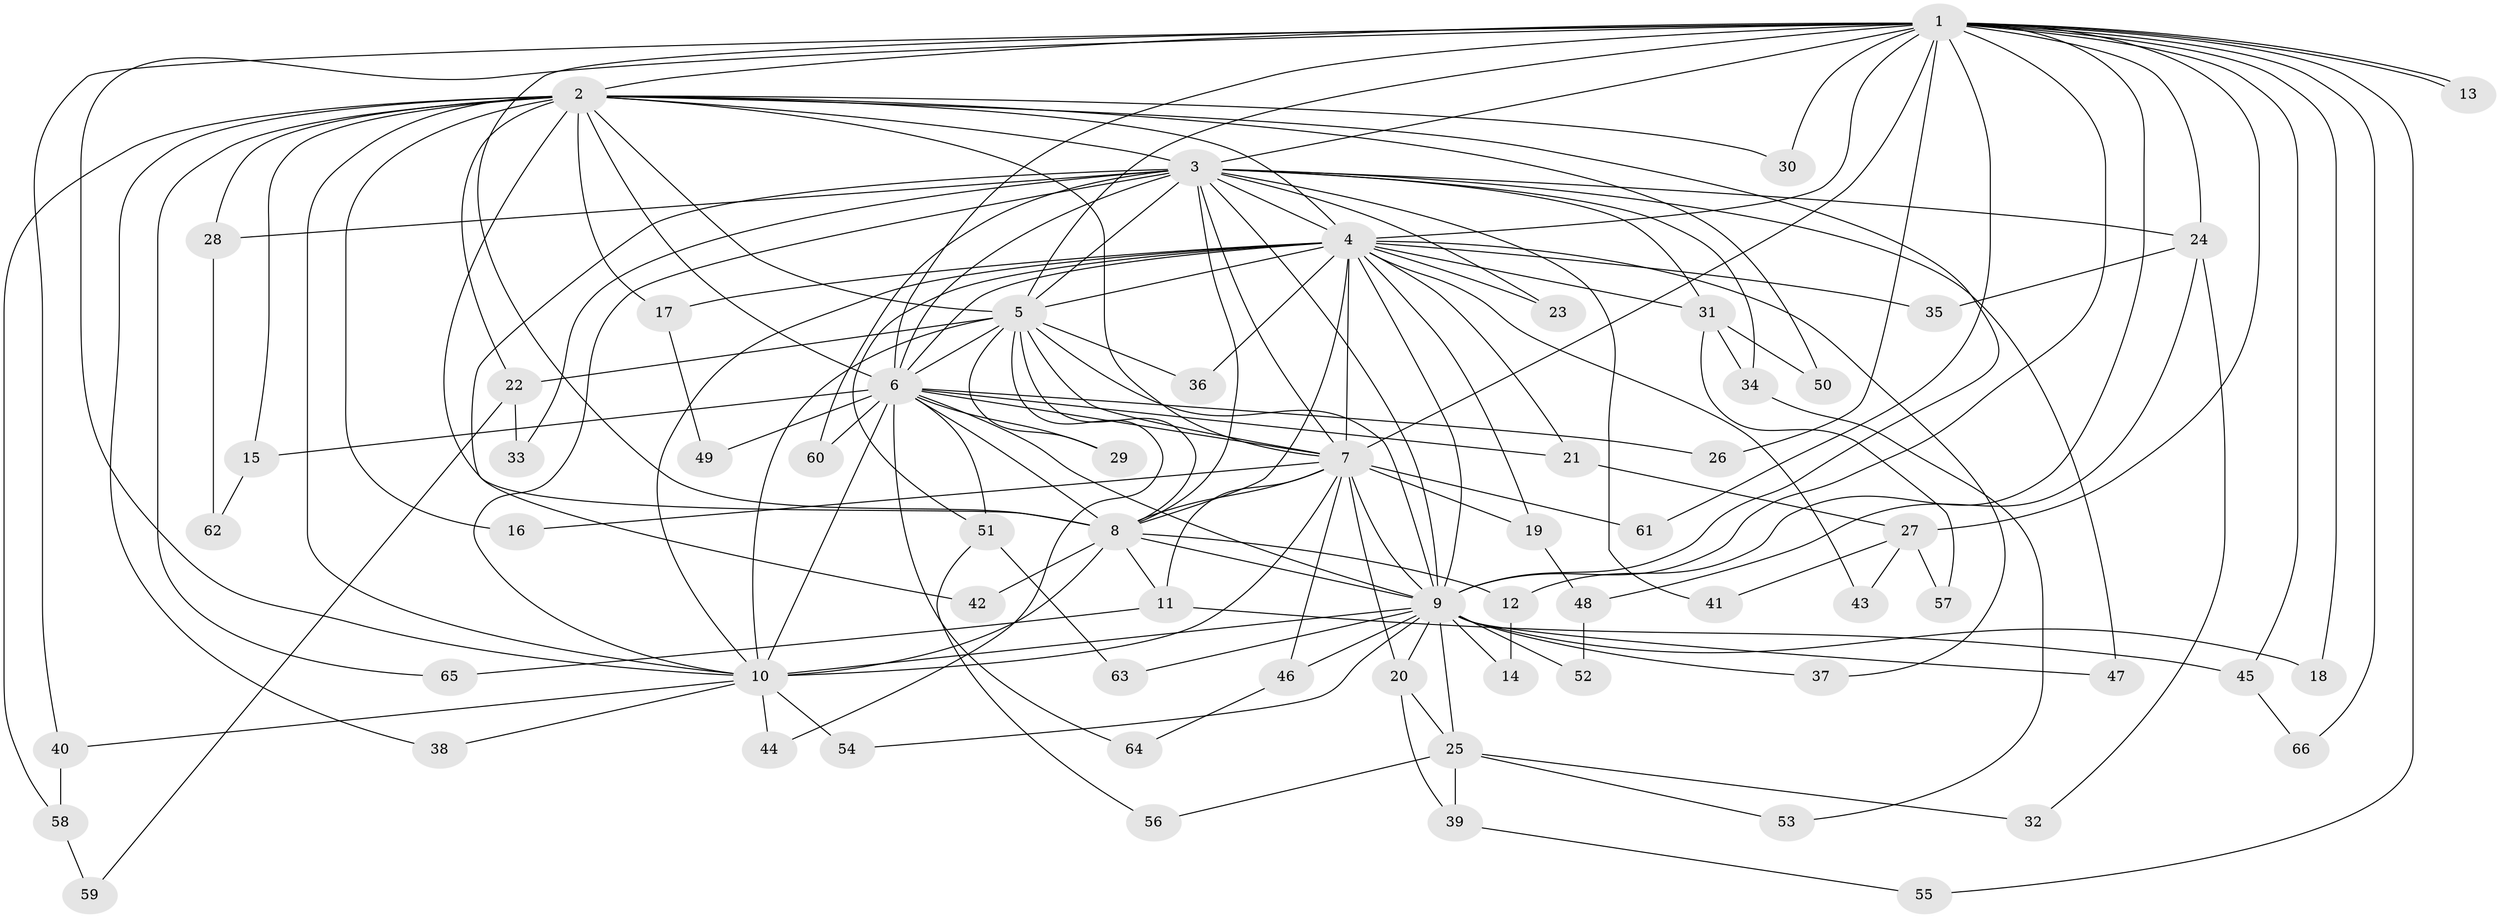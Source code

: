 // Generated by graph-tools (version 1.1) at 2025/35/03/09/25 02:35:15]
// undirected, 66 vertices, 157 edges
graph export_dot {
graph [start="1"]
  node [color=gray90,style=filled];
  1;
  2;
  3;
  4;
  5;
  6;
  7;
  8;
  9;
  10;
  11;
  12;
  13;
  14;
  15;
  16;
  17;
  18;
  19;
  20;
  21;
  22;
  23;
  24;
  25;
  26;
  27;
  28;
  29;
  30;
  31;
  32;
  33;
  34;
  35;
  36;
  37;
  38;
  39;
  40;
  41;
  42;
  43;
  44;
  45;
  46;
  47;
  48;
  49;
  50;
  51;
  52;
  53;
  54;
  55;
  56;
  57;
  58;
  59;
  60;
  61;
  62;
  63;
  64;
  65;
  66;
  1 -- 2;
  1 -- 3;
  1 -- 4;
  1 -- 5;
  1 -- 6;
  1 -- 7;
  1 -- 8;
  1 -- 9;
  1 -- 10;
  1 -- 12;
  1 -- 13;
  1 -- 13;
  1 -- 18;
  1 -- 24;
  1 -- 26;
  1 -- 27;
  1 -- 30;
  1 -- 40;
  1 -- 45;
  1 -- 55;
  1 -- 61;
  1 -- 66;
  2 -- 3;
  2 -- 4;
  2 -- 5;
  2 -- 6;
  2 -- 7;
  2 -- 8;
  2 -- 9;
  2 -- 10;
  2 -- 15;
  2 -- 16;
  2 -- 17;
  2 -- 22;
  2 -- 28;
  2 -- 30;
  2 -- 38;
  2 -- 50;
  2 -- 58;
  2 -- 65;
  3 -- 4;
  3 -- 5;
  3 -- 6;
  3 -- 7;
  3 -- 8;
  3 -- 9;
  3 -- 10;
  3 -- 23;
  3 -- 24;
  3 -- 28;
  3 -- 31;
  3 -- 33;
  3 -- 34;
  3 -- 41;
  3 -- 42;
  3 -- 47;
  3 -- 60;
  4 -- 5;
  4 -- 6;
  4 -- 7;
  4 -- 8;
  4 -- 9;
  4 -- 10;
  4 -- 17;
  4 -- 19;
  4 -- 21;
  4 -- 23;
  4 -- 31;
  4 -- 35;
  4 -- 36;
  4 -- 37;
  4 -- 43;
  4 -- 51;
  5 -- 6;
  5 -- 7;
  5 -- 8;
  5 -- 9;
  5 -- 10;
  5 -- 22;
  5 -- 29;
  5 -- 36;
  5 -- 44;
  6 -- 7;
  6 -- 8;
  6 -- 9;
  6 -- 10;
  6 -- 15;
  6 -- 21;
  6 -- 26;
  6 -- 29;
  6 -- 49;
  6 -- 51;
  6 -- 60;
  6 -- 64;
  7 -- 8;
  7 -- 9;
  7 -- 10;
  7 -- 11;
  7 -- 16;
  7 -- 19;
  7 -- 20;
  7 -- 46;
  7 -- 61;
  8 -- 9;
  8 -- 10;
  8 -- 11;
  8 -- 12;
  8 -- 42;
  9 -- 10;
  9 -- 14;
  9 -- 18;
  9 -- 20;
  9 -- 25;
  9 -- 37;
  9 -- 46;
  9 -- 47;
  9 -- 52;
  9 -- 54;
  9 -- 63;
  10 -- 38;
  10 -- 40;
  10 -- 44;
  10 -- 54;
  11 -- 45;
  11 -- 65;
  12 -- 14;
  15 -- 62;
  17 -- 49;
  19 -- 48;
  20 -- 25;
  20 -- 39;
  21 -- 27;
  22 -- 33;
  22 -- 59;
  24 -- 32;
  24 -- 35;
  24 -- 48;
  25 -- 32;
  25 -- 39;
  25 -- 53;
  25 -- 56;
  27 -- 41;
  27 -- 43;
  27 -- 57;
  28 -- 62;
  31 -- 34;
  31 -- 50;
  31 -- 57;
  34 -- 53;
  39 -- 55;
  40 -- 58;
  45 -- 66;
  46 -- 64;
  48 -- 52;
  51 -- 56;
  51 -- 63;
  58 -- 59;
}
